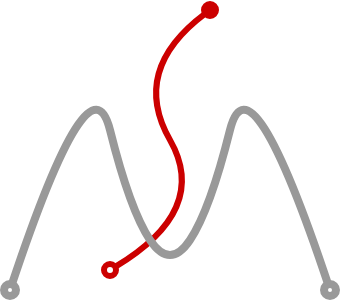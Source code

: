 <mxfile version="14.7.7" type="github">
  <diagram id="0gDMZchkQGuCtJxK5IAj" name="Page-1">
    <mxGraphModel dx="879" dy="526" grid="1" gridSize="10" guides="1" tooltips="1" connect="1" arrows="1" fold="1" page="1" pageScale="1" pageWidth="800" pageHeight="800" background="none" math="0" shadow="0">
      <root>
        <mxCell id="0" />
        <mxCell id="1" parent="0" />
        <mxCell id="JNs-4Zv9snLAIN2Zi3C2-15" value="" style="group" vertex="1" connectable="0" parent="1">
          <mxGeometry x="70" y="50" width="80" height="110" as="geometry" />
        </mxCell>
        <mxCell id="JNs-4Zv9snLAIN2Zi3C2-12" value="" style="endArrow=oval;html=1;fillColor=#f8cecc;strokeWidth=3;curved=1;endFill=1;startArrow=oval;startFill=0;strokeColor=#CC0000;" edge="1" parent="JNs-4Zv9snLAIN2Zi3C2-15">
          <mxGeometry width="50" height="50" relative="1" as="geometry">
            <mxPoint x="10" y="110" as="sourcePoint" />
            <mxPoint x="60" y="-20" as="targetPoint" />
            <Array as="points">
              <mxPoint x="60" y="80" />
              <mxPoint x="20" y="10" />
            </Array>
          </mxGeometry>
        </mxCell>
        <mxCell id="JNs-4Zv9snLAIN2Zi3C2-13" value="" style="curved=1;endArrow=oval;html=1;strokeWidth=4;endFill=0;startArrow=oval;startFill=0;strokeColor=#999999;" edge="1" parent="JNs-4Zv9snLAIN2Zi3C2-15">
          <mxGeometry width="50" height="50" relative="1" as="geometry">
            <mxPoint x="-40" y="120" as="sourcePoint" />
            <mxPoint x="120" y="120" as="targetPoint" />
            <Array as="points">
              <mxPoint />
              <mxPoint x="20" y="80" />
              <mxPoint x="40" y="110" />
              <mxPoint x="60" y="80" />
              <mxPoint x="80" />
            </Array>
          </mxGeometry>
        </mxCell>
      </root>
    </mxGraphModel>
  </diagram>
</mxfile>
